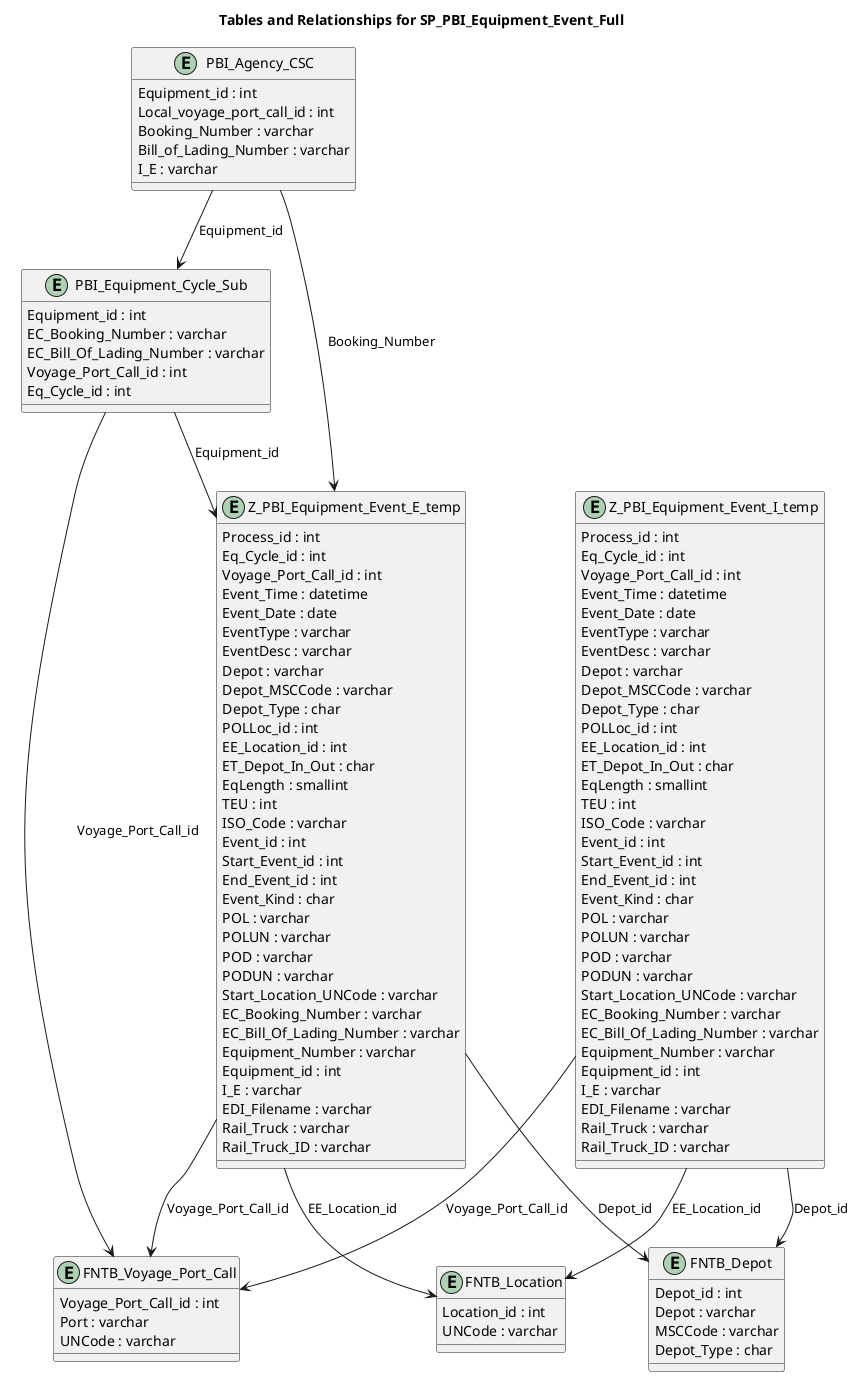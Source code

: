 @startuml

title Tables and Relationships for SP_PBI_Equipment_Event_Full

entity "Z_PBI_Equipment_Event_E_temp" {
    Process_id : int
    Eq_Cycle_id : int
    Voyage_Port_Call_id : int
    Event_Time : datetime
    Event_Date : date
    EventType : varchar
    EventDesc : varchar
    Depot : varchar
    Depot_MSCCode : varchar
    Depot_Type : char
    POLLoc_id : int
    EE_Location_id : int
    ET_Depot_In_Out : char
    EqLength : smallint
    TEU : int
    ISO_Code : varchar
    Event_id : int
    Start_Event_id : int
    End_Event_id : int
    Event_Kind : char
    POL : varchar
    POLUN : varchar
    POD : varchar
    PODUN : varchar
    Start_Location_UNCode : varchar
    EC_Booking_Number : varchar
    EC_Bill_Of_Lading_Number : varchar
    Equipment_Number : varchar
    Equipment_id : int
    I_E : varchar
    EDI_Filename : varchar
    Rail_Truck : varchar
    Rail_Truck_ID : varchar
}

entity "PBI_Equipment_Cycle_Sub" {
    Equipment_id : int
    EC_Booking_Number : varchar
    EC_Bill_Of_Lading_Number : varchar
    Voyage_Port_Call_id : int
    Eq_Cycle_id : int
}

entity "PBI_Agency_CSC" {
    Equipment_id : int
    Local_voyage_port_call_id : int
    Booking_Number : varchar
    Bill_of_Lading_Number : varchar
    I_E : varchar
}

entity "FNTB_Depot" {
    Depot_id : int
    Depot : varchar
    MSCCode : varchar
    Depot_Type : char
}

entity "FNTB_Location" {
    Location_id : int
    UNCode : varchar
}

entity "FNTB_Voyage_Port_Call" {
    Voyage_Port_Call_id : int
    Port : varchar
    UNCode : varchar
}

entity "Z_PBI_Equipment_Event_I_temp" {
    Process_id : int
    Eq_Cycle_id : int
    Voyage_Port_Call_id : int
    Event_Time : datetime
    Event_Date : date
    EventType : varchar
    EventDesc : varchar
    Depot : varchar
    Depot_MSCCode : varchar
    Depot_Type : char
    POLLoc_id : int
    EE_Location_id : int
    ET_Depot_In_Out : char
    EqLength : smallint
    TEU : int
    ISO_Code : varchar
    Event_id : int
    Start_Event_id : int
    End_Event_id : int
    Event_Kind : char
    POL : varchar
    POLUN : varchar
    POD : varchar
    PODUN : varchar
    Start_Location_UNCode : varchar
    EC_Booking_Number : varchar
    EC_Bill_Of_Lading_Number : varchar
    Equipment_Number : varchar
    Equipment_id : int
    I_E : varchar
    EDI_Filename : varchar
    Rail_Truck : varchar
    Rail_Truck_ID : varchar
}

PBI_Equipment_Cycle_Sub --> Z_PBI_Equipment_Event_E_temp : "Equipment_id"
PBI_Agency_CSC --> PBI_Equipment_Cycle_Sub : "Equipment_id"
PBI_Agency_CSC --> Z_PBI_Equipment_Event_E_temp : "Booking_Number"
PBI_Equipment_Cycle_Sub --> FNTB_Voyage_Port_Call : "Voyage_Port_Call_id"
Z_PBI_Equipment_Event_E_temp --> FNTB_Depot : "Depot_id"
Z_PBI_Equipment_Event_E_temp --> FNTB_Location : "EE_Location_id"
Z_PBI_Equipment_Event_E_temp --> FNTB_Voyage_Port_Call : "Voyage_Port_Call_id"
Z_PBI_Equipment_Event_I_temp --> FNTB_Depot : "Depot_id"
Z_PBI_Equipment_Event_I_temp --> FNTB_Location : "EE_Location_id"
Z_PBI_Equipment_Event_I_temp --> FNTB_Voyage_Port_Call : "Voyage_Port_Call_id"

@enduml
